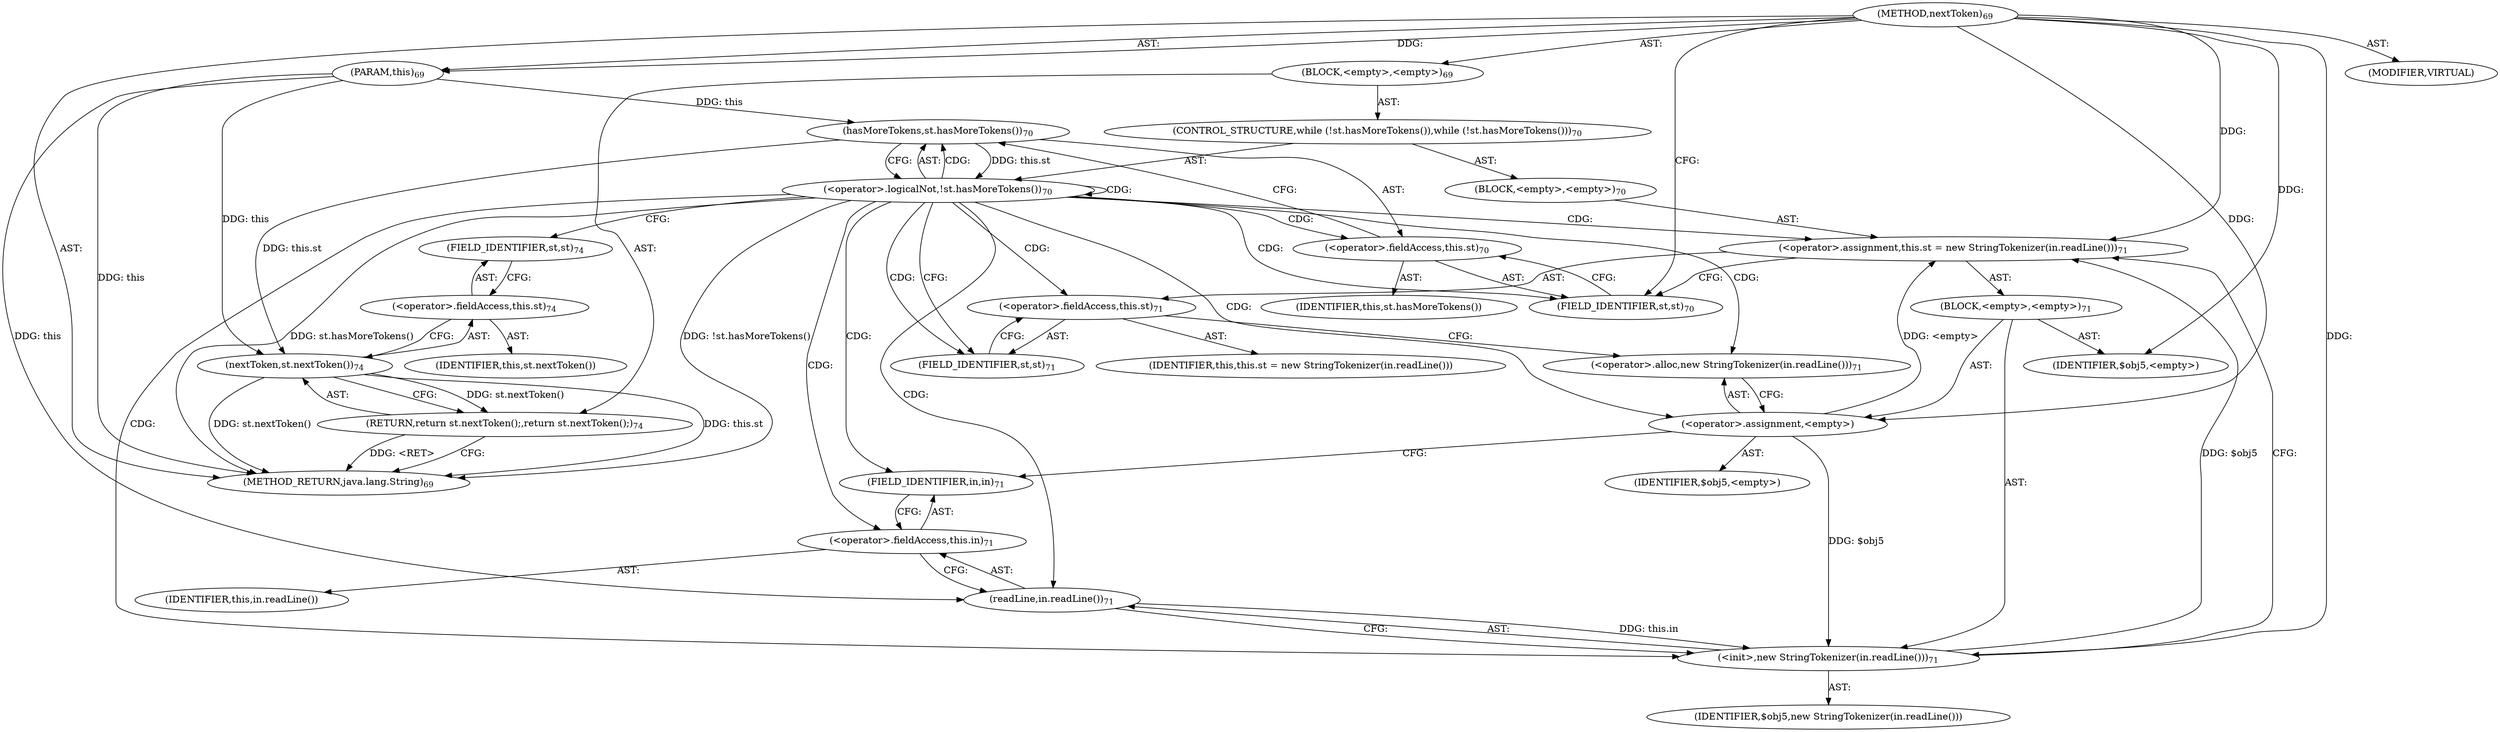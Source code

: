 digraph "nextToken" {  
"355" [label = <(METHOD,nextToken)<SUB>69</SUB>> ]
"356" [label = <(PARAM,this)<SUB>69</SUB>> ]
"357" [label = <(BLOCK,&lt;empty&gt;,&lt;empty&gt;)<SUB>69</SUB>> ]
"358" [label = <(CONTROL_STRUCTURE,while (!st.hasMoreTokens()),while (!st.hasMoreTokens()))<SUB>70</SUB>> ]
"359" [label = <(&lt;operator&gt;.logicalNot,!st.hasMoreTokens())<SUB>70</SUB>> ]
"360" [label = <(hasMoreTokens,st.hasMoreTokens())<SUB>70</SUB>> ]
"361" [label = <(&lt;operator&gt;.fieldAccess,this.st)<SUB>70</SUB>> ]
"362" [label = <(IDENTIFIER,this,st.hasMoreTokens())> ]
"363" [label = <(FIELD_IDENTIFIER,st,st)<SUB>70</SUB>> ]
"364" [label = <(BLOCK,&lt;empty&gt;,&lt;empty&gt;)<SUB>70</SUB>> ]
"365" [label = <(&lt;operator&gt;.assignment,this.st = new StringTokenizer(in.readLine()))<SUB>71</SUB>> ]
"366" [label = <(&lt;operator&gt;.fieldAccess,this.st)<SUB>71</SUB>> ]
"367" [label = <(IDENTIFIER,this,this.st = new StringTokenizer(in.readLine()))> ]
"368" [label = <(FIELD_IDENTIFIER,st,st)<SUB>71</SUB>> ]
"369" [label = <(BLOCK,&lt;empty&gt;,&lt;empty&gt;)<SUB>71</SUB>> ]
"370" [label = <(&lt;operator&gt;.assignment,&lt;empty&gt;)> ]
"371" [label = <(IDENTIFIER,$obj5,&lt;empty&gt;)> ]
"372" [label = <(&lt;operator&gt;.alloc,new StringTokenizer(in.readLine()))<SUB>71</SUB>> ]
"373" [label = <(&lt;init&gt;,new StringTokenizer(in.readLine()))<SUB>71</SUB>> ]
"374" [label = <(IDENTIFIER,$obj5,new StringTokenizer(in.readLine()))> ]
"375" [label = <(readLine,in.readLine())<SUB>71</SUB>> ]
"376" [label = <(&lt;operator&gt;.fieldAccess,this.in)<SUB>71</SUB>> ]
"377" [label = <(IDENTIFIER,this,in.readLine())> ]
"378" [label = <(FIELD_IDENTIFIER,in,in)<SUB>71</SUB>> ]
"379" [label = <(IDENTIFIER,$obj5,&lt;empty&gt;)> ]
"380" [label = <(RETURN,return st.nextToken();,return st.nextToken();)<SUB>74</SUB>> ]
"381" [label = <(nextToken,st.nextToken())<SUB>74</SUB>> ]
"382" [label = <(&lt;operator&gt;.fieldAccess,this.st)<SUB>74</SUB>> ]
"383" [label = <(IDENTIFIER,this,st.nextToken())> ]
"384" [label = <(FIELD_IDENTIFIER,st,st)<SUB>74</SUB>> ]
"385" [label = <(MODIFIER,VIRTUAL)> ]
"386" [label = <(METHOD_RETURN,java.lang.String)<SUB>69</SUB>> ]
  "355" -> "356"  [ label = "AST: "] 
  "355" -> "357"  [ label = "AST: "] 
  "355" -> "385"  [ label = "AST: "] 
  "355" -> "386"  [ label = "AST: "] 
  "357" -> "358"  [ label = "AST: "] 
  "357" -> "380"  [ label = "AST: "] 
  "358" -> "359"  [ label = "AST: "] 
  "358" -> "364"  [ label = "AST: "] 
  "359" -> "360"  [ label = "AST: "] 
  "360" -> "361"  [ label = "AST: "] 
  "361" -> "362"  [ label = "AST: "] 
  "361" -> "363"  [ label = "AST: "] 
  "364" -> "365"  [ label = "AST: "] 
  "365" -> "366"  [ label = "AST: "] 
  "365" -> "369"  [ label = "AST: "] 
  "366" -> "367"  [ label = "AST: "] 
  "366" -> "368"  [ label = "AST: "] 
  "369" -> "370"  [ label = "AST: "] 
  "369" -> "373"  [ label = "AST: "] 
  "369" -> "379"  [ label = "AST: "] 
  "370" -> "371"  [ label = "AST: "] 
  "370" -> "372"  [ label = "AST: "] 
  "373" -> "374"  [ label = "AST: "] 
  "373" -> "375"  [ label = "AST: "] 
  "375" -> "376"  [ label = "AST: "] 
  "376" -> "377"  [ label = "AST: "] 
  "376" -> "378"  [ label = "AST: "] 
  "380" -> "381"  [ label = "AST: "] 
  "381" -> "382"  [ label = "AST: "] 
  "382" -> "383"  [ label = "AST: "] 
  "382" -> "384"  [ label = "AST: "] 
  "380" -> "386"  [ label = "CFG: "] 
  "359" -> "368"  [ label = "CFG: "] 
  "359" -> "384"  [ label = "CFG: "] 
  "381" -> "380"  [ label = "CFG: "] 
  "360" -> "359"  [ label = "CFG: "] 
  "365" -> "363"  [ label = "CFG: "] 
  "382" -> "381"  [ label = "CFG: "] 
  "361" -> "360"  [ label = "CFG: "] 
  "366" -> "372"  [ label = "CFG: "] 
  "384" -> "382"  [ label = "CFG: "] 
  "363" -> "361"  [ label = "CFG: "] 
  "368" -> "366"  [ label = "CFG: "] 
  "370" -> "378"  [ label = "CFG: "] 
  "373" -> "365"  [ label = "CFG: "] 
  "372" -> "370"  [ label = "CFG: "] 
  "375" -> "373"  [ label = "CFG: "] 
  "376" -> "375"  [ label = "CFG: "] 
  "378" -> "376"  [ label = "CFG: "] 
  "355" -> "363"  [ label = "CFG: "] 
  "380" -> "386"  [ label = "DDG: &lt;RET&gt;"] 
  "356" -> "386"  [ label = "DDG: this"] 
  "359" -> "386"  [ label = "DDG: st.hasMoreTokens()"] 
  "359" -> "386"  [ label = "DDG: !st.hasMoreTokens()"] 
  "381" -> "386"  [ label = "DDG: this.st"] 
  "381" -> "386"  [ label = "DDG: st.nextToken()"] 
  "355" -> "356"  [ label = "DDG: "] 
  "381" -> "380"  [ label = "DDG: st.nextToken()"] 
  "360" -> "359"  [ label = "DDG: this.st"] 
  "370" -> "365"  [ label = "DDG: &lt;empty&gt;"] 
  "373" -> "365"  [ label = "DDG: $obj5"] 
  "355" -> "365"  [ label = "DDG: "] 
  "356" -> "381"  [ label = "DDG: this"] 
  "360" -> "381"  [ label = "DDG: this.st"] 
  "356" -> "360"  [ label = "DDG: this"] 
  "355" -> "370"  [ label = "DDG: "] 
  "355" -> "379"  [ label = "DDG: "] 
  "370" -> "373"  [ label = "DDG: $obj5"] 
  "355" -> "373"  [ label = "DDG: "] 
  "375" -> "373"  [ label = "DDG: this.in"] 
  "356" -> "375"  [ label = "DDG: this"] 
  "359" -> "372"  [ label = "CDG: "] 
  "359" -> "373"  [ label = "CDG: "] 
  "359" -> "360"  [ label = "CDG: "] 
  "359" -> "359"  [ label = "CDG: "] 
  "359" -> "366"  [ label = "CDG: "] 
  "359" -> "370"  [ label = "CDG: "] 
  "359" -> "361"  [ label = "CDG: "] 
  "359" -> "376"  [ label = "CDG: "] 
  "359" -> "375"  [ label = "CDG: "] 
  "359" -> "365"  [ label = "CDG: "] 
  "359" -> "378"  [ label = "CDG: "] 
  "359" -> "368"  [ label = "CDG: "] 
  "359" -> "363"  [ label = "CDG: "] 
}
